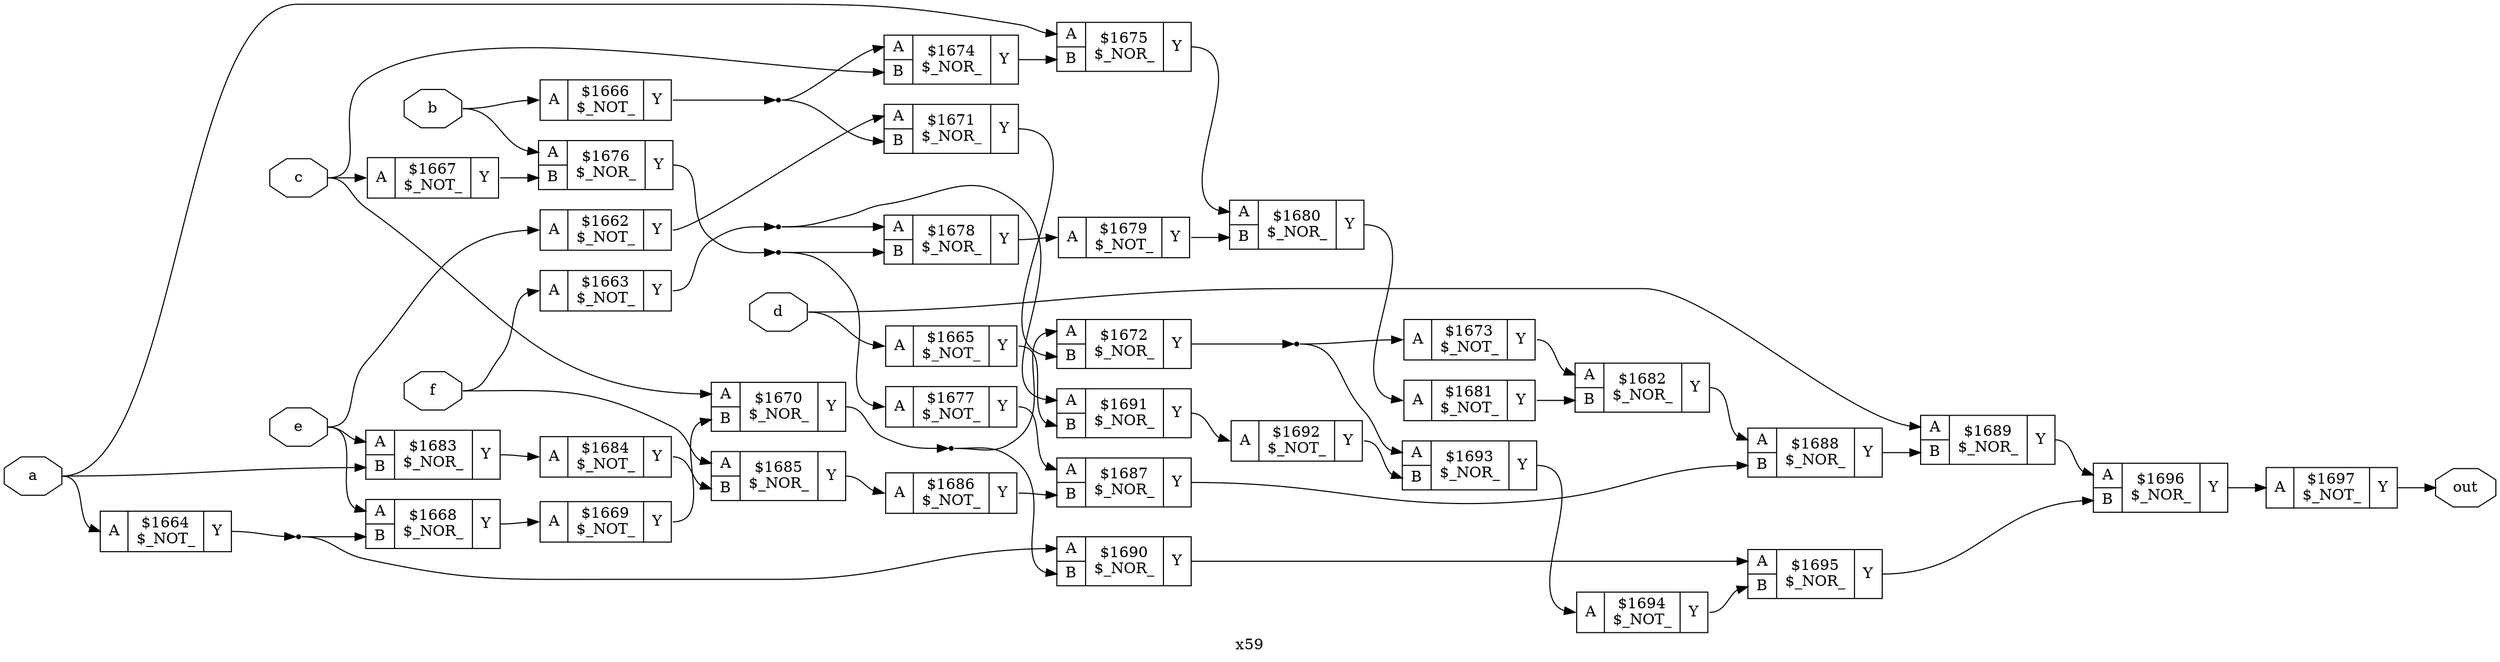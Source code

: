 digraph "x59" {
label="x59";
rankdir="LR";
remincross=true;
n36 [ shape=octagon, label="a", color="black", fontcolor="black" ];
n37 [ shape=octagon, label="b", color="black", fontcolor="black" ];
n38 [ shape=octagon, label="c", color="black", fontcolor="black" ];
n39 [ shape=octagon, label="d", color="black", fontcolor="black" ];
n40 [ shape=octagon, label="e", color="black", fontcolor="black" ];
n41 [ shape=octagon, label="f", color="black", fontcolor="black" ];
n42 [ shape=octagon, label="out", color="black", fontcolor="black" ];
c45 [ shape=record, label="{{<p43> A}|$1662\n$_NOT_|{<p44> Y}}" ];
c46 [ shape=record, label="{{<p43> A}|$1663\n$_NOT_|{<p44> Y}}" ];
c47 [ shape=record, label="{{<p43> A}|$1664\n$_NOT_|{<p44> Y}}" ];
c48 [ shape=record, label="{{<p43> A}|$1665\n$_NOT_|{<p44> Y}}" ];
c49 [ shape=record, label="{{<p43> A}|$1666\n$_NOT_|{<p44> Y}}" ];
c50 [ shape=record, label="{{<p43> A}|$1667\n$_NOT_|{<p44> Y}}" ];
c52 [ shape=record, label="{{<p43> A|<p51> B}|$1668\n$_NOR_|{<p44> Y}}" ];
c53 [ shape=record, label="{{<p43> A}|$1669\n$_NOT_|{<p44> Y}}" ];
c54 [ shape=record, label="{{<p43> A|<p51> B}|$1670\n$_NOR_|{<p44> Y}}" ];
c55 [ shape=record, label="{{<p43> A|<p51> B}|$1671\n$_NOR_|{<p44> Y}}" ];
c56 [ shape=record, label="{{<p43> A|<p51> B}|$1672\n$_NOR_|{<p44> Y}}" ];
c57 [ shape=record, label="{{<p43> A}|$1673\n$_NOT_|{<p44> Y}}" ];
c58 [ shape=record, label="{{<p43> A|<p51> B}|$1674\n$_NOR_|{<p44> Y}}" ];
c59 [ shape=record, label="{{<p43> A|<p51> B}|$1675\n$_NOR_|{<p44> Y}}" ];
c60 [ shape=record, label="{{<p43> A|<p51> B}|$1676\n$_NOR_|{<p44> Y}}" ];
c61 [ shape=record, label="{{<p43> A}|$1677\n$_NOT_|{<p44> Y}}" ];
c62 [ shape=record, label="{{<p43> A|<p51> B}|$1678\n$_NOR_|{<p44> Y}}" ];
c63 [ shape=record, label="{{<p43> A}|$1679\n$_NOT_|{<p44> Y}}" ];
c64 [ shape=record, label="{{<p43> A|<p51> B}|$1680\n$_NOR_|{<p44> Y}}" ];
c65 [ shape=record, label="{{<p43> A}|$1681\n$_NOT_|{<p44> Y}}" ];
c66 [ shape=record, label="{{<p43> A|<p51> B}|$1682\n$_NOR_|{<p44> Y}}" ];
c67 [ shape=record, label="{{<p43> A|<p51> B}|$1683\n$_NOR_|{<p44> Y}}" ];
c68 [ shape=record, label="{{<p43> A}|$1684\n$_NOT_|{<p44> Y}}" ];
c69 [ shape=record, label="{{<p43> A|<p51> B}|$1685\n$_NOR_|{<p44> Y}}" ];
c70 [ shape=record, label="{{<p43> A}|$1686\n$_NOT_|{<p44> Y}}" ];
c71 [ shape=record, label="{{<p43> A|<p51> B}|$1687\n$_NOR_|{<p44> Y}}" ];
c72 [ shape=record, label="{{<p43> A|<p51> B}|$1688\n$_NOR_|{<p44> Y}}" ];
c73 [ shape=record, label="{{<p43> A|<p51> B}|$1689\n$_NOR_|{<p44> Y}}" ];
c74 [ shape=record, label="{{<p43> A|<p51> B}|$1690\n$_NOR_|{<p44> Y}}" ];
c75 [ shape=record, label="{{<p43> A|<p51> B}|$1691\n$_NOR_|{<p44> Y}}" ];
c76 [ shape=record, label="{{<p43> A}|$1692\n$_NOT_|{<p44> Y}}" ];
c77 [ shape=record, label="{{<p43> A|<p51> B}|$1693\n$_NOR_|{<p44> Y}}" ];
c78 [ shape=record, label="{{<p43> A}|$1694\n$_NOT_|{<p44> Y}}" ];
c79 [ shape=record, label="{{<p43> A|<p51> B}|$1695\n$_NOR_|{<p44> Y}}" ];
c80 [ shape=record, label="{{<p43> A|<p51> B}|$1696\n$_NOR_|{<p44> Y}}" ];
c81 [ shape=record, label="{{<p43> A}|$1697\n$_NOT_|{<p44> Y}}" ];
n1 [ shape=point ];
c47:p44:e -> n1:w [color="black", label=""];
n1:e -> c52:p51:w [color="black", label=""];
n1:e -> c74:p43:w [color="black", label=""];
c57:p44:e -> c66:p43:w [color="black", label=""];
c58:p44:e -> c59:p51:w [color="black", label=""];
c59:p44:e -> c64:p43:w [color="black", label=""];
n13 [ shape=point ];
c60:p44:e -> n13:w [color="black", label=""];
n13:e -> c61:p43:w [color="black", label=""];
n13:e -> c62:p51:w [color="black", label=""];
c61:p44:e -> c71:p43:w [color="black", label=""];
c62:p44:e -> c63:p43:w [color="black", label=""];
c63:p44:e -> c64:p51:w [color="black", label=""];
c64:p44:e -> c65:p43:w [color="black", label=""];
c65:p44:e -> c66:p51:w [color="black", label=""];
c66:p44:e -> c72:p43:w [color="black", label=""];
c48:p44:e -> c75:p51:w [color="black", label=""];
c67:p44:e -> c68:p43:w [color="black", label=""];
c68:p44:e -> c69:p51:w [color="black", label=""];
c69:p44:e -> c70:p43:w [color="black", label=""];
c70:p44:e -> c71:p51:w [color="black", label=""];
c71:p44:e -> c72:p51:w [color="black", label=""];
c72:p44:e -> c73:p51:w [color="black", label=""];
c73:p44:e -> c80:p43:w [color="black", label=""];
c74:p44:e -> c79:p43:w [color="black", label=""];
c75:p44:e -> c76:p43:w [color="black", label=""];
c76:p44:e -> c77:p51:w [color="black", label=""];
n3 [ shape=point ];
c49:p44:e -> n3:w [color="black", label=""];
n3:e -> c55:p51:w [color="black", label=""];
n3:e -> c58:p43:w [color="black", label=""];
c77:p44:e -> c78:p43:w [color="black", label=""];
c78:p44:e -> c79:p51:w [color="black", label=""];
c79:p44:e -> c80:p51:w [color="black", label=""];
c80:p44:e -> c81:p43:w [color="black", label=""];
c45:p44:e -> c55:p43:w [color="black", label=""];
n35 [ shape=point ];
c46:p44:e -> n35:w [color="black", label=""];
n35:e -> c62:p43:w [color="black", label=""];
n35:e -> c75:p43:w [color="black", label=""];
n36:e -> c47:p43:w [color="black", label=""];
n36:e -> c59:p43:w [color="black", label=""];
n36:e -> c67:p51:w [color="black", label=""];
n37:e -> c49:p43:w [color="black", label=""];
n37:e -> c60:p43:w [color="black", label=""];
n38:e -> c50:p43:w [color="black", label=""];
n38:e -> c54:p43:w [color="black", label=""];
n38:e -> c58:p51:w [color="black", label=""];
n39:e -> c48:p43:w [color="black", label=""];
n39:e -> c73:p43:w [color="black", label=""];
c50:p44:e -> c60:p51:w [color="black", label=""];
n40:e -> c45:p43:w [color="black", label=""];
n40:e -> c52:p43:w [color="black", label=""];
n40:e -> c67:p43:w [color="black", label=""];
n41:e -> c46:p43:w [color="black", label=""];
n41:e -> c69:p43:w [color="black", label=""];
c81:p44:e -> n42:w [color="black", label=""];
c52:p44:e -> c53:p43:w [color="black", label=""];
c53:p44:e -> c54:p51:w [color="black", label=""];
n7 [ shape=point ];
c54:p44:e -> n7:w [color="black", label=""];
n7:e -> c56:p43:w [color="black", label=""];
n7:e -> c74:p51:w [color="black", label=""];
c55:p44:e -> c56:p51:w [color="black", label=""];
n9 [ shape=point ];
c56:p44:e -> n9:w [color="black", label=""];
n9:e -> c57:p43:w [color="black", label=""];
n9:e -> c77:p43:w [color="black", label=""];
}
